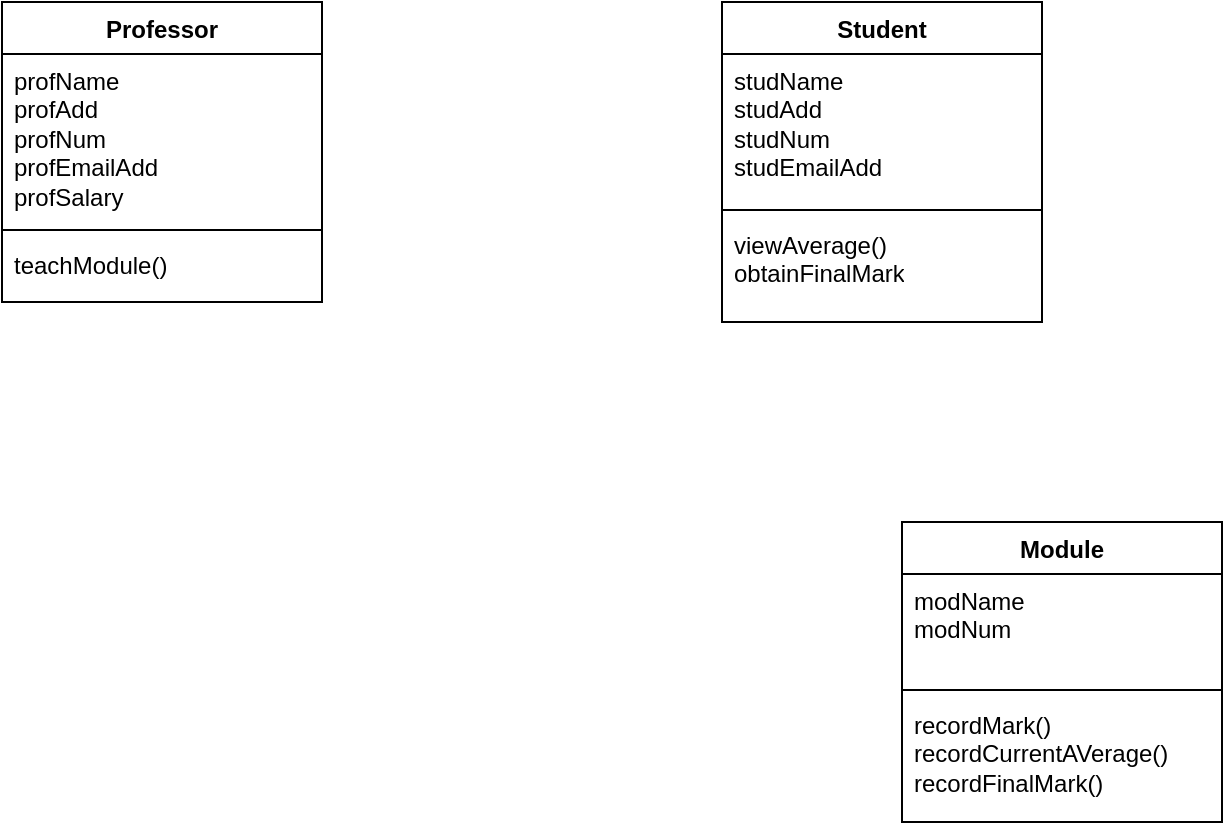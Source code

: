 <mxfile version="22.0.0" type="github">
  <diagram name="Page-1" id="tPi8gJsOQE4V7za_MiJN">
    <mxGraphModel dx="838" dy="417" grid="1" gridSize="10" guides="1" tooltips="1" connect="1" arrows="1" fold="1" page="1" pageScale="1" pageWidth="827" pageHeight="1169" math="0" shadow="0">
      <root>
        <mxCell id="0" />
        <mxCell id="1" parent="0" />
        <mxCell id="co2DKVR7C2DKf2WfQ2dK-1" value="Professor" style="swimlane;fontStyle=1;align=center;verticalAlign=top;childLayout=stackLayout;horizontal=1;startSize=26;horizontalStack=0;resizeParent=1;resizeParentMax=0;resizeLast=0;collapsible=1;marginBottom=0;whiteSpace=wrap;html=1;" vertex="1" parent="1">
          <mxGeometry x="130" y="130" width="160" height="150" as="geometry" />
        </mxCell>
        <mxCell id="co2DKVR7C2DKf2WfQ2dK-2" value="profName&lt;br&gt;profAdd&lt;br&gt;profNum&lt;br&gt;profEmailAdd&lt;br&gt;profSalary" style="text;strokeColor=none;fillColor=none;align=left;verticalAlign=top;spacingLeft=4;spacingRight=4;overflow=hidden;rotatable=0;points=[[0,0.5],[1,0.5]];portConstraint=eastwest;whiteSpace=wrap;html=1;" vertex="1" parent="co2DKVR7C2DKf2WfQ2dK-1">
          <mxGeometry y="26" width="160" height="84" as="geometry" />
        </mxCell>
        <mxCell id="co2DKVR7C2DKf2WfQ2dK-3" value="" style="line;strokeWidth=1;fillColor=none;align=left;verticalAlign=middle;spacingTop=-1;spacingLeft=3;spacingRight=3;rotatable=0;labelPosition=right;points=[];portConstraint=eastwest;strokeColor=inherit;" vertex="1" parent="co2DKVR7C2DKf2WfQ2dK-1">
          <mxGeometry y="110" width="160" height="8" as="geometry" />
        </mxCell>
        <mxCell id="co2DKVR7C2DKf2WfQ2dK-4" value="teachModule()&lt;br&gt;" style="text;strokeColor=none;fillColor=none;align=left;verticalAlign=top;spacingLeft=4;spacingRight=4;overflow=hidden;rotatable=0;points=[[0,0.5],[1,0.5]];portConstraint=eastwest;whiteSpace=wrap;html=1;" vertex="1" parent="co2DKVR7C2DKf2WfQ2dK-1">
          <mxGeometry y="118" width="160" height="32" as="geometry" />
        </mxCell>
        <mxCell id="co2DKVR7C2DKf2WfQ2dK-9" value="Student" style="swimlane;fontStyle=1;align=center;verticalAlign=top;childLayout=stackLayout;horizontal=1;startSize=26;horizontalStack=0;resizeParent=1;resizeParentMax=0;resizeLast=0;collapsible=1;marginBottom=0;whiteSpace=wrap;html=1;" vertex="1" parent="1">
          <mxGeometry x="490" y="130" width="160" height="160" as="geometry" />
        </mxCell>
        <mxCell id="co2DKVR7C2DKf2WfQ2dK-10" value="studName&lt;br&gt;studAdd&lt;br&gt;studNum&lt;br&gt;studEmailAdd" style="text;strokeColor=none;fillColor=none;align=left;verticalAlign=top;spacingLeft=4;spacingRight=4;overflow=hidden;rotatable=0;points=[[0,0.5],[1,0.5]];portConstraint=eastwest;whiteSpace=wrap;html=1;" vertex="1" parent="co2DKVR7C2DKf2WfQ2dK-9">
          <mxGeometry y="26" width="160" height="74" as="geometry" />
        </mxCell>
        <mxCell id="co2DKVR7C2DKf2WfQ2dK-11" value="" style="line;strokeWidth=1;fillColor=none;align=left;verticalAlign=middle;spacingTop=-1;spacingLeft=3;spacingRight=3;rotatable=0;labelPosition=right;points=[];portConstraint=eastwest;strokeColor=inherit;" vertex="1" parent="co2DKVR7C2DKf2WfQ2dK-9">
          <mxGeometry y="100" width="160" height="8" as="geometry" />
        </mxCell>
        <mxCell id="co2DKVR7C2DKf2WfQ2dK-12" value="viewAverage()&lt;br&gt;obtainFinalMark" style="text;strokeColor=none;fillColor=none;align=left;verticalAlign=top;spacingLeft=4;spacingRight=4;overflow=hidden;rotatable=0;points=[[0,0.5],[1,0.5]];portConstraint=eastwest;whiteSpace=wrap;html=1;" vertex="1" parent="co2DKVR7C2DKf2WfQ2dK-9">
          <mxGeometry y="108" width="160" height="52" as="geometry" />
        </mxCell>
        <mxCell id="co2DKVR7C2DKf2WfQ2dK-13" value="Module" style="swimlane;fontStyle=1;align=center;verticalAlign=top;childLayout=stackLayout;horizontal=1;startSize=26;horizontalStack=0;resizeParent=1;resizeParentMax=0;resizeLast=0;collapsible=1;marginBottom=0;whiteSpace=wrap;html=1;" vertex="1" parent="1">
          <mxGeometry x="580" y="390" width="160" height="150" as="geometry" />
        </mxCell>
        <mxCell id="co2DKVR7C2DKf2WfQ2dK-14" value="modName&lt;br&gt;modNum" style="text;strokeColor=none;fillColor=none;align=left;verticalAlign=top;spacingLeft=4;spacingRight=4;overflow=hidden;rotatable=0;points=[[0,0.5],[1,0.5]];portConstraint=eastwest;whiteSpace=wrap;html=1;" vertex="1" parent="co2DKVR7C2DKf2WfQ2dK-13">
          <mxGeometry y="26" width="160" height="54" as="geometry" />
        </mxCell>
        <mxCell id="co2DKVR7C2DKf2WfQ2dK-15" value="" style="line;strokeWidth=1;fillColor=none;align=left;verticalAlign=middle;spacingTop=-1;spacingLeft=3;spacingRight=3;rotatable=0;labelPosition=right;points=[];portConstraint=eastwest;strokeColor=inherit;" vertex="1" parent="co2DKVR7C2DKf2WfQ2dK-13">
          <mxGeometry y="80" width="160" height="8" as="geometry" />
        </mxCell>
        <mxCell id="co2DKVR7C2DKf2WfQ2dK-16" value="recordMark()&lt;br style=&quot;border-color: var(--border-color);&quot;&gt;recordCurrentAVerage()&lt;br style=&quot;border-color: var(--border-color);&quot;&gt;recordFinalMark()" style="text;strokeColor=none;fillColor=none;align=left;verticalAlign=top;spacingLeft=4;spacingRight=4;overflow=hidden;rotatable=0;points=[[0,0.5],[1,0.5]];portConstraint=eastwest;whiteSpace=wrap;html=1;" vertex="1" parent="co2DKVR7C2DKf2WfQ2dK-13">
          <mxGeometry y="88" width="160" height="62" as="geometry" />
        </mxCell>
      </root>
    </mxGraphModel>
  </diagram>
</mxfile>
